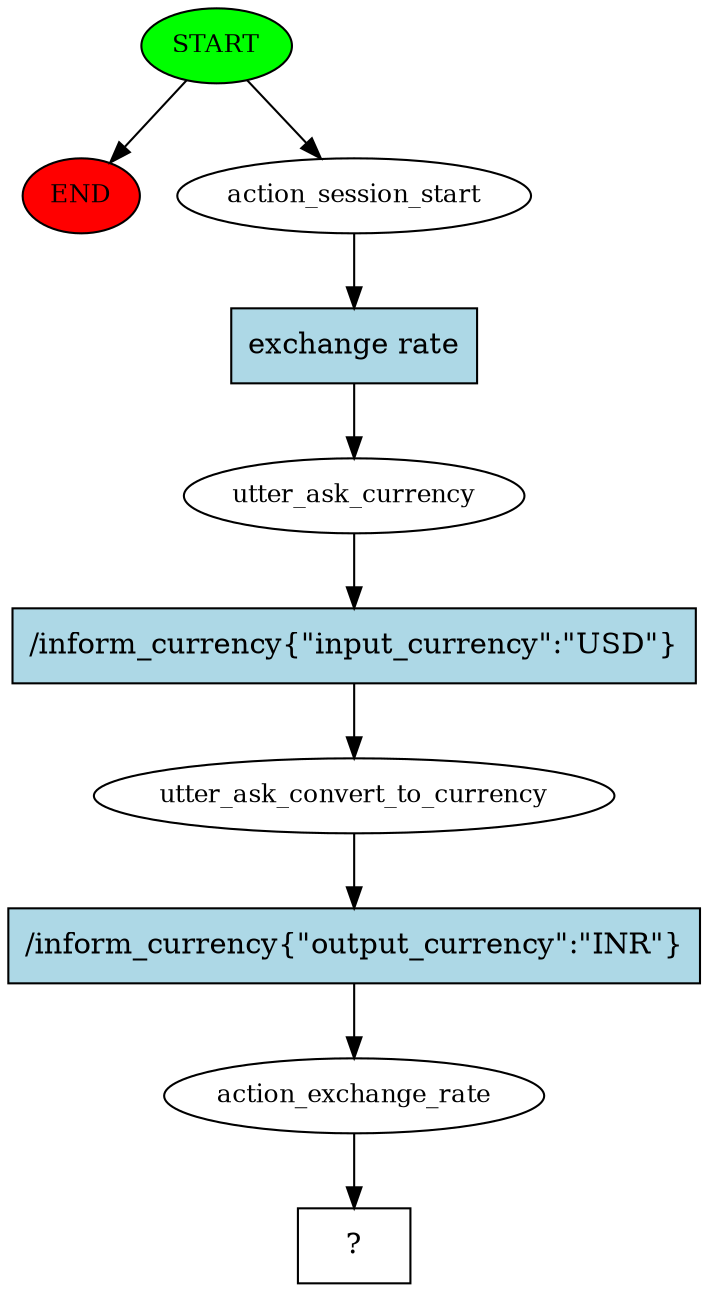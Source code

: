 digraph  {
0 [class="start active", fillcolor=green, fontsize=12, label=START, style=filled];
"-1" [class=end, fillcolor=red, fontsize=12, label=END, style=filled];
1 [class=active, fontsize=12, label=action_session_start];
2 [class=active, fontsize=12, label=utter_ask_currency];
3 [class=active, fontsize=12, label=utter_ask_convert_to_currency];
4 [class=active, fontsize=12, label=action_exchange_rate];
5 [class="intent dashed active", label="  ?  ", shape=rect];
6 [class="intent active", fillcolor=lightblue, label="exchange rate", shape=rect, style=filled];
7 [class="intent active", fillcolor=lightblue, label="/inform_currency{\"input_currency\":\"USD\"}", shape=rect, style=filled];
8 [class="intent active", fillcolor=lightblue, label="/inform_currency{\"output_currency\":\"INR\"}", shape=rect, style=filled];
0 -> "-1"  [class="", key=NONE, label=""];
0 -> 1  [class=active, key=NONE, label=""];
1 -> 6  [class=active, key=0];
2 -> 7  [class=active, key=0];
3 -> 8  [class=active, key=0];
4 -> 5  [class=active, key=NONE, label=""];
6 -> 2  [class=active, key=0];
7 -> 3  [class=active, key=0];
8 -> 4  [class=active, key=0];
}
